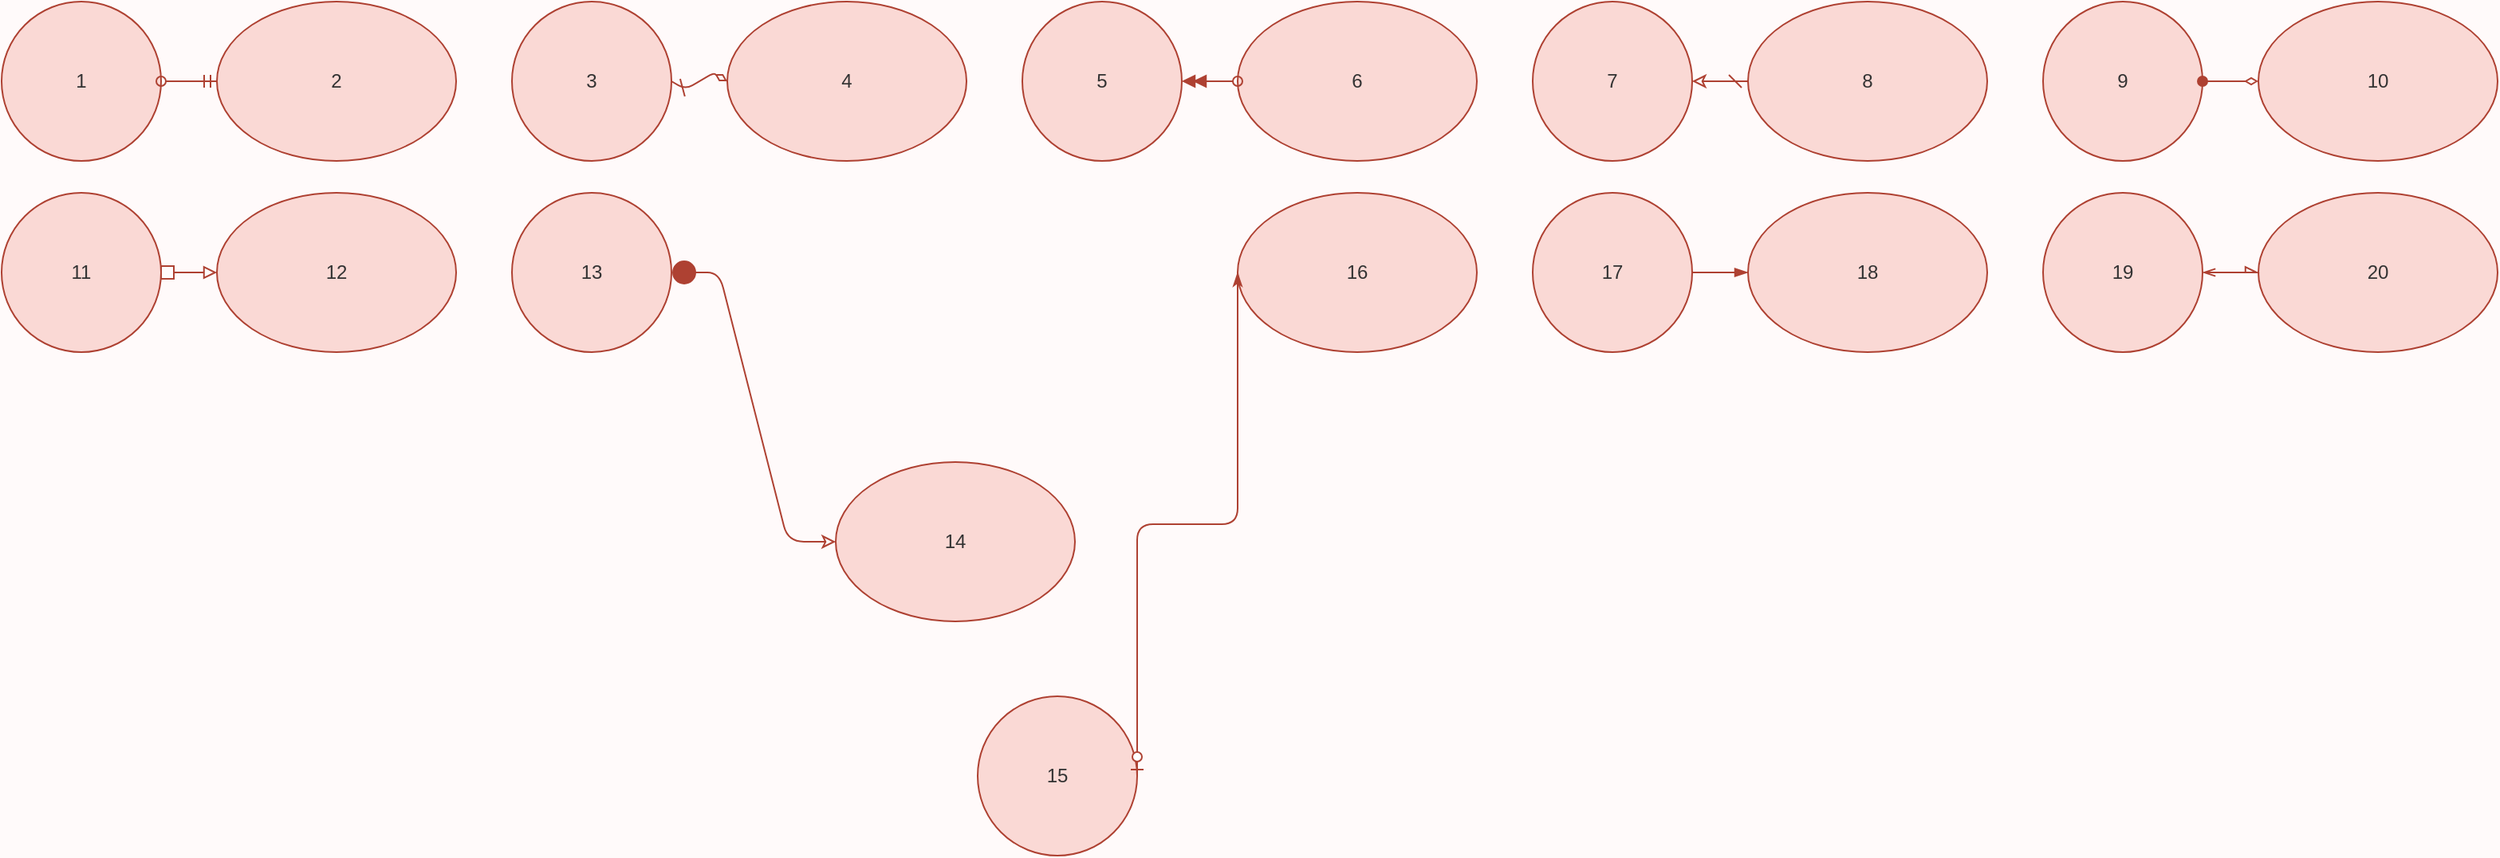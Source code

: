 <mxfile>
    <diagram id="Lit" name="Style-Plain">
        <mxGraphModel dx="1144" dy="583" grid="0" gridSize="10" guides="1" tooltips="1" connect="1" arrows="1" fold="1" page="1" pageScale="1" pageWidth="1169" pageHeight="827" background="#FFFAFA" math="0" shadow="0">
            <root>
                <mxCell id="page_root_Lit"/>
                <mxCell id="node_root_Lit" parent="page_root_Lit"/>
                <mxCell id="1" value="1" style="whiteSpace=wrap;html=1;fillColor=#fad9d5;strokeColor=#ae4132;fontColor=#333333;ellipse" parent="node_root_Lit" vertex="1">
                    <mxGeometry x="30" y="10" width="100" height="100" as="geometry"/>
                </mxCell>
                <mxCell id="2" value="2" style="whiteSpace=wrap;html=1;fillColor=#fad9d5;strokeColor=#ae4132;fontColor=#333333;ellipse" parent="node_root_Lit" vertex="1">
                    <mxGeometry x="165" y="10" width="150" height="100" as="geometry"/>
                </mxCell>
                <mxCell id="3" value="3" style="whiteSpace=wrap;html=1;fillColor=#fad9d5;strokeColor=#ae4132;fontColor=#333333;ellipse" parent="node_root_Lit" vertex="1">
                    <mxGeometry x="350" y="10" width="100" height="100" as="geometry"/>
                </mxCell>
                <mxCell id="4" value="4" style="whiteSpace=wrap;html=1;fillColor=#fad9d5;strokeColor=#ae4132;fontColor=#333333;ellipse" parent="node_root_Lit" vertex="1">
                    <mxGeometry x="485" y="10" width="150" height="100" as="geometry"/>
                </mxCell>
                <mxCell id="5" value="5" style="whiteSpace=wrap;html=1;fillColor=#fad9d5;strokeColor=#ae4132;fontColor=#333333;ellipse" parent="node_root_Lit" vertex="1">
                    <mxGeometry x="670" y="10" width="100" height="100" as="geometry"/>
                </mxCell>
                <mxCell id="6" value="6" style="whiteSpace=wrap;html=1;fillColor=#fad9d5;strokeColor=#ae4132;fontColor=#333333;ellipse" parent="node_root_Lit" vertex="1">
                    <mxGeometry x="805" y="10" width="150" height="100" as="geometry"/>
                </mxCell>
                <mxCell id="7" value="7" style="whiteSpace=wrap;html=1;fillColor=#fad9d5;strokeColor=#ae4132;fontColor=#333333;ellipse" parent="node_root_Lit" vertex="1">
                    <mxGeometry x="990" y="10" width="100" height="100" as="geometry"/>
                </mxCell>
                <mxCell id="8" value="8" style="whiteSpace=wrap;html=1;fillColor=#fad9d5;strokeColor=#ae4132;fontColor=#333333;ellipse" parent="node_root_Lit" vertex="1">
                    <mxGeometry x="1125" y="10" width="150" height="100" as="geometry"/>
                </mxCell>
                <mxCell id="9" value="9" style="whiteSpace=wrap;html=1;fillColor=#fad9d5;strokeColor=#ae4132;fontColor=#333333;ellipse" parent="node_root_Lit" vertex="1">
                    <mxGeometry x="1310" y="10" width="100" height="100" as="geometry"/>
                </mxCell>
                <mxCell id="10" value="10" style="whiteSpace=wrap;html=1;fillColor=#fad9d5;strokeColor=#ae4132;fontColor=#333333;ellipse" parent="node_root_Lit" vertex="1">
                    <mxGeometry x="1445" y="10" width="150" height="100" as="geometry"/>
                </mxCell>
                <mxCell id="11" value="11" style="whiteSpace=wrap;html=1;fillColor=#fad9d5;strokeColor=#ae4132;fontColor=#333333;ellipse" parent="node_root_Lit" vertex="1">
                    <mxGeometry x="30" y="130" width="100" height="100" as="geometry"/>
                </mxCell>
                <mxCell id="12" value="12" style="whiteSpace=wrap;html=1;fillColor=#fad9d5;strokeColor=#ae4132;fontColor=#333333;ellipse" parent="node_root_Lit" vertex="1">
                    <mxGeometry x="165" y="130" width="150" height="100" as="geometry"/>
                </mxCell>
                <mxCell id="13" value="13" style="whiteSpace=wrap;html=1;fillColor=#fad9d5;strokeColor=#ae4132;fontColor=#333333;ellipse" parent="node_root_Lit" vertex="1">
                    <mxGeometry x="350" y="130" width="100" height="100" as="geometry"/>
                </mxCell>
                <mxCell id="14" value="14" style="whiteSpace=wrap;html=1;fillColor=#fad9d5;strokeColor=#ae4132;fontColor=#333333;ellipse" parent="node_root_Lit" vertex="1">
                    <mxGeometry x="553" y="299" width="150" height="100" as="geometry"/>
                </mxCell>
                <mxCell id="15" value="15" style="whiteSpace=wrap;html=1;fillColor=#fad9d5;strokeColor=#ae4132;fontColor=#333333;ellipse" parent="node_root_Lit" vertex="1">
                    <mxGeometry x="642" y="446" width="100" height="100" as="geometry"/>
                </mxCell>
                <mxCell id="16" value="16" style="whiteSpace=wrap;html=1;fillColor=#fad9d5;strokeColor=#ae4132;fontColor=#333333;ellipse" parent="node_root_Lit" vertex="1">
                    <mxGeometry x="805" y="130" width="150" height="100" as="geometry"/>
                </mxCell>
                <mxCell id="17" value="17" style="whiteSpace=wrap;html=1;fillColor=#fad9d5;strokeColor=#ae4132;fontColor=#333333;ellipse" parent="node_root_Lit" vertex="1">
                    <mxGeometry x="990" y="130" width="100" height="100" as="geometry"/>
                </mxCell>
                <mxCell id="18" value="18" style="whiteSpace=wrap;html=1;fillColor=#fad9d5;strokeColor=#ae4132;fontColor=#333333;ellipse" parent="node_root_Lit" vertex="1">
                    <mxGeometry x="1125" y="130" width="150" height="100" as="geometry"/>
                </mxCell>
                <mxCell id="19" value="19" style="whiteSpace=wrap;html=1;fillColor=#fad9d5;strokeColor=#ae4132;fontColor=#333333;ellipse" parent="node_root_Lit" vertex="1">
                    <mxGeometry x="1310" y="130" width="100" height="100" as="geometry"/>
                </mxCell>
                <mxCell id="20" value="20" style="whiteSpace=wrap;html=1;fillColor=#fad9d5;strokeColor=#ae4132;fontColor=#333333;ellipse" parent="node_root_Lit" vertex="1">
                    <mxGeometry x="1445" y="130" width="150" height="100" as="geometry"/>
                </mxCell>
                <mxCell id="Lit-22" value="" style="whiteSpace=wrap;html=1;fillColor=#fad9d5;strokeColor=#ae4132;edgeStyle=entityRelationEdgeStyle;exitX=1;exitY=0.5;exitDx=0;exitDy=0;entryX=0;entryY=0.5;entryDx=0;entryDy=0;startArrow=oval;startFill=0;endArrow=ERmandOne;endFill=1" parent="node_root_Lit" source="1" target="2" edge="1">
                    <mxGeometry relative="1" as="geometry"/>
                </mxCell>
                <mxCell id="Lit-23" value="" style="whiteSpace=wrap;html=1;fillColor=#fad9d5;strokeColor=#ae4132;edgeStyle=isometricEdgeStyle;elbow=vertical;exitX=1;exitY=0.5;exitDx=0;exitDy=0;entryX=0;entryY=0.5;entryDx=0;entryDy=0;startArrow=dash;startFill=1;endArrow=diamondThin;endFill=0" parent="node_root_Lit" source="3" target="4" edge="1">
                    <mxGeometry relative="1" as="geometry"/>
                </mxCell>
                <mxCell id="Lit-24" value="" style="whiteSpace=wrap;html=1;fillColor=#fad9d5;strokeColor=#ae4132;edgeStyle=none;exitX=1;exitY=0.5;exitDx=0;exitDy=0;entryX=0;entryY=0.5;entryDx=0;entryDy=0;startArrow=doubleBlock;startFill=1;endArrow=oval;endFill=0" parent="node_root_Lit" source="5" target="6" edge="1">
                    <mxGeometry relative="1" as="geometry"/>
                </mxCell>
                <mxCell id="Lit-25" value="" style="whiteSpace=wrap;html=1;fillColor=#fad9d5;strokeColor=#ae4132;edgeStyle=entityRelationEdgeStyle;exitX=1;exitY=0.5;exitDx=0;exitDy=0;entryX=0;entryY=0.5;entryDx=0;entryDy=0;startArrow=classic;startFill=0;endArrow=dash;endFill=1" parent="node_root_Lit" source="7" target="8" edge="1">
                    <mxGeometry relative="1" as="geometry"/>
                </mxCell>
                <mxCell id="Lit-26" value="" style="whiteSpace=wrap;html=1;fillColor=#fad9d5;strokeColor=#ae4132;edgeStyle=orthogonalEdgeStyle;exitX=1;exitY=0.5;exitDx=0;exitDy=0;entryX=0;entryY=0.5;entryDx=0;entryDy=0;startArrow=oval;startFill=1;endArrow=diamondThin;endFill=0" parent="node_root_Lit" source="9" target="10" edge="1">
                    <mxGeometry relative="1" as="geometry"/>
                </mxCell>
                <mxCell id="Lit-27" value="" style="whiteSpace=wrap;html=1;fillColor=#fad9d5;strokeColor=#ae4132;edgeStyle=elbowEdgeStyle;exitX=1;exitY=0.5;exitDx=0;exitDy=0;entryX=0;entryY=0.5;entryDx=0;entryDy=0;startArrow=box;startFill=0;endArrow=block;endFill=0" parent="node_root_Lit" source="11" target="12" edge="1">
                    <mxGeometry relative="1" as="geometry"/>
                </mxCell>
                <mxCell id="Lit-28" value="" style="whiteSpace=wrap;html=1;fillColor=#fad9d5;strokeColor=#ae4132;edgeStyle=entityRelationEdgeStyle;exitX=1;exitY=0.5;exitDx=0;exitDy=0;entryX=0;entryY=0.5;entryDx=0;entryDy=0;startArrow=circlePlus;startFill=1;endArrow=classic;endFill=0" parent="node_root_Lit" source="13" target="14" edge="1">
                    <mxGeometry relative="1" as="geometry"/>
                </mxCell>
                <mxCell id="Lit-29" value="" style="whiteSpace=wrap;html=1;fillColor=#fad9d5;strokeColor=#ae4132;edgeStyle=elbowEdgeStyle;elbow=vertical;exitX=1;exitY=0.5;exitDx=0;exitDy=0;entryX=0;entryY=0.5;entryDx=0;entryDy=0;startArrow=ERzeroToOne;startFill=1;endArrow=classicThin;endFill=1" parent="node_root_Lit" source="15" target="16" edge="1">
                    <mxGeometry relative="1" as="geometry"/>
                </mxCell>
                <mxCell id="Lit-30" value="" style="whiteSpace=wrap;html=1;fillColor=#fad9d5;strokeColor=#ae4132;edgeStyle=elbowEdgeStyle;elbow=vertical;exitX=1;exitY=0.5;exitDx=0;exitDy=0;entryX=0;entryY=0.5;entryDx=0;entryDy=0;startArrow=none;startFill=0;endArrow=blockThin;endFill=1" parent="node_root_Lit" source="17" target="18" edge="1">
                    <mxGeometry relative="1" as="geometry"/>
                </mxCell>
                <mxCell id="Lit-31" value="" style="whiteSpace=wrap;html=1;fillColor=#fad9d5;strokeColor=#ae4132;edgeStyle=entityRelationEdgeStyle;exitX=1;exitY=0.5;exitDx=0;exitDy=0;entryX=0;entryY=0.5;entryDx=0;entryDy=0;startArrow=openThin;startFill=1;endArrow=async;endFill=0" parent="node_root_Lit" source="19" target="20" edge="1">
                    <mxGeometry relative="1" as="geometry"/>
                </mxCell>
            </root>
        </mxGraphModel>
    </diagram>
</mxfile>
